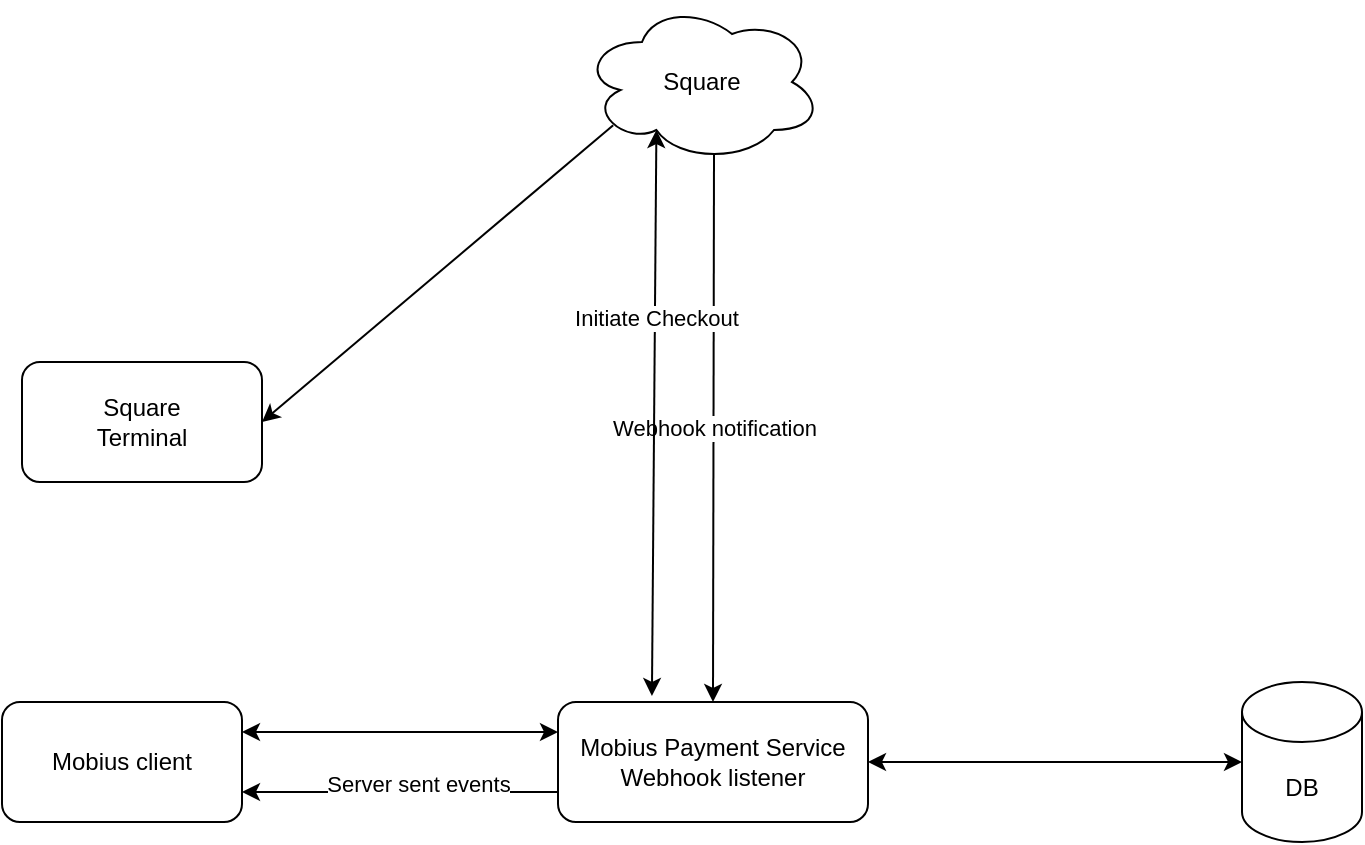 <mxfile version="16.4.11" type="device"><diagram id="njz50JIrOWD5wHO33ieK" name="Page-1"><mxGraphModel dx="2066" dy="1159" grid="1" gridSize="10" guides="1" tooltips="1" connect="1" arrows="1" fold="1" page="1" pageScale="1" pageWidth="850" pageHeight="1100" math="0" shadow="0"><root><mxCell id="0"/><mxCell id="1" parent="0"/><mxCell id="JhEmEZrFf5PDxrB2NMPg-1" value="Square" style="ellipse;shape=cloud;whiteSpace=wrap;html=1;" parent="1" vertex="1"><mxGeometry x="360" y="200" width="120" height="80" as="geometry"/></mxCell><mxCell id="JhEmEZrFf5PDxrB2NMPg-5" value="Mobius Payment Service&lt;br&gt;Webhook listener" style="rounded=1;whiteSpace=wrap;html=1;" parent="1" vertex="1"><mxGeometry x="348" y="550" width="155" height="60" as="geometry"/></mxCell><mxCell id="JhEmEZrFf5PDxrB2NMPg-6" value="Webhook notification" style="endArrow=classic;html=1;rounded=0;exitX=0.55;exitY=0.95;exitDx=0;exitDy=0;exitPerimeter=0;entryX=0.5;entryY=0;entryDx=0;entryDy=0;" parent="1" source="JhEmEZrFf5PDxrB2NMPg-1" target="JhEmEZrFf5PDxrB2NMPg-5" edge="1"><mxGeometry width="50" height="50" relative="1" as="geometry"><mxPoint x="400" y="610" as="sourcePoint"/><mxPoint x="450" y="560" as="targetPoint"/></mxGeometry></mxCell><mxCell id="JhEmEZrFf5PDxrB2NMPg-7" value="DB" style="shape=cylinder3;whiteSpace=wrap;html=1;boundedLbl=1;backgroundOutline=1;size=15;" parent="1" vertex="1"><mxGeometry x="690" y="540" width="60" height="80" as="geometry"/></mxCell><mxCell id="JhEmEZrFf5PDxrB2NMPg-8" value="" style="endArrow=classic;startArrow=classic;html=1;rounded=0;entryX=0;entryY=0.5;entryDx=0;entryDy=0;entryPerimeter=0;exitX=1;exitY=0.5;exitDx=0;exitDy=0;" parent="1" source="JhEmEZrFf5PDxrB2NMPg-5" target="JhEmEZrFf5PDxrB2NMPg-7" edge="1"><mxGeometry width="50" height="50" relative="1" as="geometry"><mxPoint x="400" y="610" as="sourcePoint"/><mxPoint x="450" y="560" as="targetPoint"/></mxGeometry></mxCell><mxCell id="JhEmEZrFf5PDxrB2NMPg-12" value="Mobius client" style="rounded=1;whiteSpace=wrap;html=1;" parent="1" vertex="1"><mxGeometry x="70" y="550" width="120" height="60" as="geometry"/></mxCell><mxCell id="JhEmEZrFf5PDxrB2NMPg-13" value="" style="endArrow=classic;html=1;rounded=0;entryX=1;entryY=0.75;entryDx=0;entryDy=0;exitX=0;exitY=0.75;exitDx=0;exitDy=0;" parent="1" source="JhEmEZrFf5PDxrB2NMPg-5" target="JhEmEZrFf5PDxrB2NMPg-12" edge="1"><mxGeometry width="50" height="50" relative="1" as="geometry"><mxPoint x="360" y="610" as="sourcePoint"/><mxPoint x="450" y="560" as="targetPoint"/></mxGeometry></mxCell><mxCell id="JhEmEZrFf5PDxrB2NMPg-14" value="Server sent events" style="edgeLabel;html=1;align=center;verticalAlign=middle;resizable=0;points=[];" parent="JhEmEZrFf5PDxrB2NMPg-13" vertex="1" connectable="0"><mxGeometry x="-0.11" y="-4" relative="1" as="geometry"><mxPoint as="offset"/></mxGeometry></mxCell><mxCell id="JhEmEZrFf5PDxrB2NMPg-15" value="" style="endArrow=classic;startArrow=classic;html=1;rounded=0;exitX=1;exitY=0.25;exitDx=0;exitDy=0;entryX=0;entryY=0.25;entryDx=0;entryDy=0;" parent="1" source="JhEmEZrFf5PDxrB2NMPg-12" target="JhEmEZrFf5PDxrB2NMPg-5" edge="1"><mxGeometry width="50" height="50" relative="1" as="geometry"><mxPoint x="400" y="610" as="sourcePoint"/><mxPoint x="370" y="560" as="targetPoint"/></mxGeometry></mxCell><mxCell id="JhEmEZrFf5PDxrB2NMPg-16" value="" style="endArrow=classic;startArrow=classic;html=1;rounded=0;entryX=0.303;entryY=-0.05;entryDx=0;entryDy=0;exitX=0.31;exitY=0.8;exitDx=0;exitDy=0;exitPerimeter=0;entryPerimeter=0;" parent="1" source="JhEmEZrFf5PDxrB2NMPg-1" target="JhEmEZrFf5PDxrB2NMPg-5" edge="1"><mxGeometry width="50" height="50" relative="1" as="geometry"><mxPoint x="400" y="610" as="sourcePoint"/><mxPoint x="450" y="560" as="targetPoint"/></mxGeometry></mxCell><mxCell id="JhEmEZrFf5PDxrB2NMPg-19" value="Initiate Checkout" style="edgeLabel;html=1;align=center;verticalAlign=middle;resizable=0;points=[];" parent="JhEmEZrFf5PDxrB2NMPg-16" vertex="1" connectable="0"><mxGeometry x="-0.336" relative="1" as="geometry"><mxPoint as="offset"/></mxGeometry></mxCell><mxCell id="JhEmEZrFf5PDxrB2NMPg-17" value="Square &lt;br&gt;Terminal" style="rounded=1;whiteSpace=wrap;html=1;" parent="1" vertex="1"><mxGeometry x="80" y="380" width="120" height="60" as="geometry"/></mxCell><mxCell id="JhEmEZrFf5PDxrB2NMPg-18" value="" style="endArrow=classic;html=1;rounded=0;exitX=0.13;exitY=0.77;exitDx=0;exitDy=0;exitPerimeter=0;entryX=1;entryY=0.5;entryDx=0;entryDy=0;" parent="1" source="JhEmEZrFf5PDxrB2NMPg-1" target="JhEmEZrFf5PDxrB2NMPg-17" edge="1"><mxGeometry width="50" height="50" relative="1" as="geometry"><mxPoint x="400" y="600" as="sourcePoint"/><mxPoint x="450" y="550" as="targetPoint"/></mxGeometry></mxCell></root></mxGraphModel></diagram></mxfile>